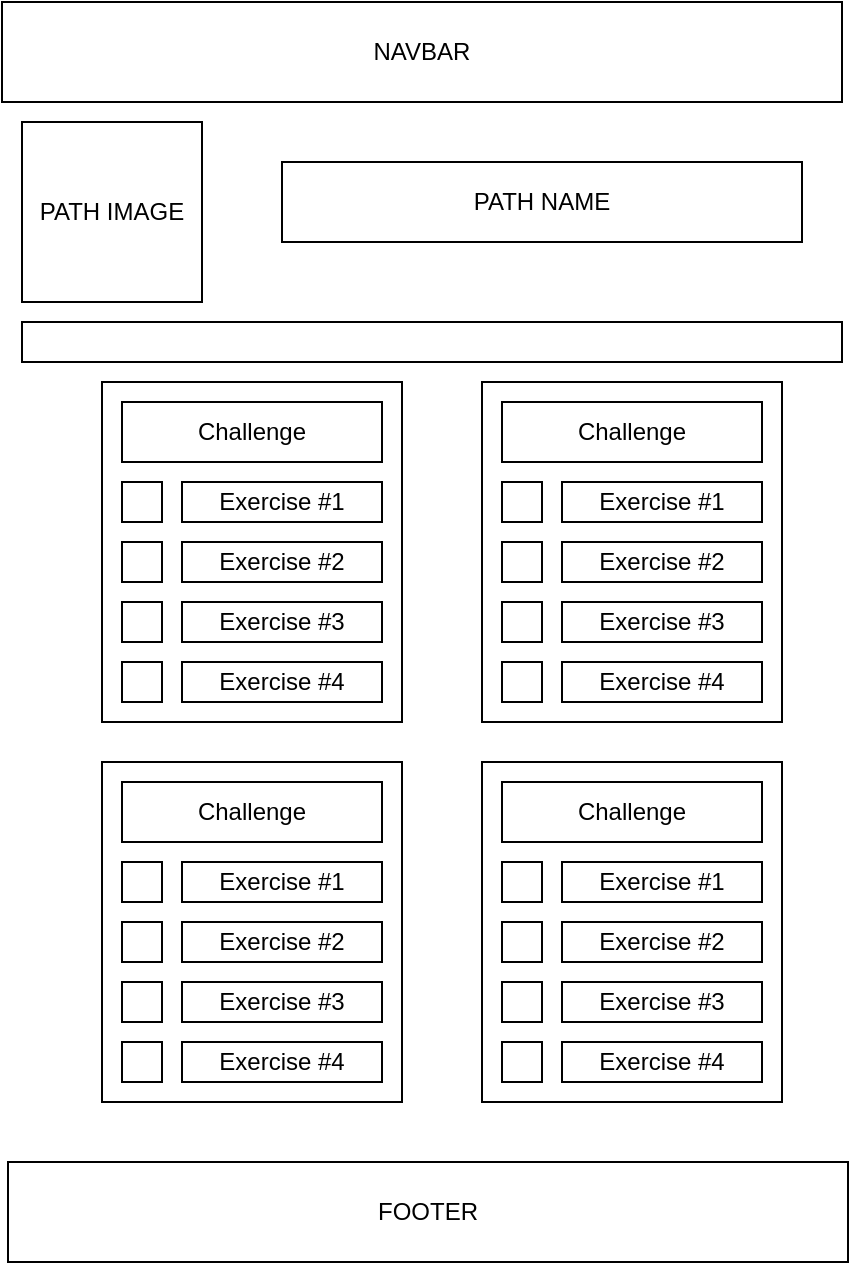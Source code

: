 <mxfile version="20.8.16" type="device"><diagram name="Page-1" id="0S28yJB_biXt7ut85K0T"><mxGraphModel dx="786" dy="482" grid="1" gridSize="10" guides="1" tooltips="1" connect="1" arrows="1" fold="1" page="1" pageScale="1" pageWidth="425" pageHeight="1100" background="none" math="0" shadow="0"><root><mxCell id="0"/><mxCell id="1" parent="0"/><mxCell id="wBW8bo0nHk8CGpTX4x9z-1" value="NAVBAR" style="rounded=0;whiteSpace=wrap;html=1;" vertex="1" parent="1"><mxGeometry width="420" height="50" as="geometry"/></mxCell><mxCell id="wBW8bo0nHk8CGpTX4x9z-2" value="PATH IMAGE" style="rounded=0;whiteSpace=wrap;html=1;" vertex="1" parent="1"><mxGeometry x="10" y="60" width="90" height="90" as="geometry"/></mxCell><mxCell id="wBW8bo0nHk8CGpTX4x9z-3" value="PATH NAME" style="rounded=0;whiteSpace=wrap;html=1;" vertex="1" parent="1"><mxGeometry x="140" y="80" width="260" height="40" as="geometry"/></mxCell><mxCell id="wBW8bo0nHk8CGpTX4x9z-4" value="" style="rounded=0;whiteSpace=wrap;html=1;fillStyle=solid;" vertex="1" parent="1"><mxGeometry x="10" y="160" width="410" height="20" as="geometry"/></mxCell><mxCell id="wBW8bo0nHk8CGpTX4x9z-16" value="" style="group" vertex="1" connectable="0" parent="1"><mxGeometry x="50" y="190" width="150" height="170" as="geometry"/></mxCell><mxCell id="wBW8bo0nHk8CGpTX4x9z-5" value="" style="rounded=0;whiteSpace=wrap;html=1;fillStyle=solid;strokeColor=default;" vertex="1" parent="wBW8bo0nHk8CGpTX4x9z-16"><mxGeometry width="150" height="170" as="geometry"/></mxCell><mxCell id="wBW8bo0nHk8CGpTX4x9z-6" value="Challenge" style="rounded=0;whiteSpace=wrap;html=1;fillStyle=solid;strokeColor=default;" vertex="1" parent="wBW8bo0nHk8CGpTX4x9z-16"><mxGeometry x="10" y="10" width="130" height="30" as="geometry"/></mxCell><mxCell id="wBW8bo0nHk8CGpTX4x9z-7" value="" style="rounded=0;whiteSpace=wrap;html=1;fillStyle=solid;strokeColor=default;" vertex="1" parent="wBW8bo0nHk8CGpTX4x9z-16"><mxGeometry x="10" y="50" width="20" height="20" as="geometry"/></mxCell><mxCell id="wBW8bo0nHk8CGpTX4x9z-8" value="Exercise #1" style="rounded=0;whiteSpace=wrap;html=1;fillStyle=solid;strokeColor=default;" vertex="1" parent="wBW8bo0nHk8CGpTX4x9z-16"><mxGeometry x="40" y="50" width="100" height="20" as="geometry"/></mxCell><mxCell id="wBW8bo0nHk8CGpTX4x9z-9" value="" style="rounded=0;whiteSpace=wrap;html=1;fillStyle=solid;strokeColor=default;" vertex="1" parent="wBW8bo0nHk8CGpTX4x9z-16"><mxGeometry x="10" y="80" width="20" height="20" as="geometry"/></mxCell><mxCell id="wBW8bo0nHk8CGpTX4x9z-10" value="Exercise #2" style="rounded=0;whiteSpace=wrap;html=1;fillStyle=solid;strokeColor=default;" vertex="1" parent="wBW8bo0nHk8CGpTX4x9z-16"><mxGeometry x="40" y="80" width="100" height="20" as="geometry"/></mxCell><mxCell id="wBW8bo0nHk8CGpTX4x9z-12" value="" style="rounded=0;whiteSpace=wrap;html=1;fillStyle=solid;strokeColor=default;" vertex="1" parent="wBW8bo0nHk8CGpTX4x9z-16"><mxGeometry x="10" y="110" width="20" height="20" as="geometry"/></mxCell><mxCell id="wBW8bo0nHk8CGpTX4x9z-13" value="Exercise #3" style="rounded=0;whiteSpace=wrap;html=1;fillStyle=solid;strokeColor=default;" vertex="1" parent="wBW8bo0nHk8CGpTX4x9z-16"><mxGeometry x="40" y="110" width="100" height="20" as="geometry"/></mxCell><mxCell id="wBW8bo0nHk8CGpTX4x9z-14" value="" style="rounded=0;whiteSpace=wrap;html=1;fillStyle=solid;strokeColor=default;" vertex="1" parent="wBW8bo0nHk8CGpTX4x9z-16"><mxGeometry x="10" y="140" width="20" height="20" as="geometry"/></mxCell><mxCell id="wBW8bo0nHk8CGpTX4x9z-15" value="Exercise #4" style="rounded=0;whiteSpace=wrap;html=1;fillStyle=solid;strokeColor=default;" vertex="1" parent="wBW8bo0nHk8CGpTX4x9z-16"><mxGeometry x="40" y="140" width="100" height="20" as="geometry"/></mxCell><mxCell id="wBW8bo0nHk8CGpTX4x9z-17" value="" style="group" vertex="1" connectable="0" parent="1"><mxGeometry x="240" y="190" width="150" height="170" as="geometry"/></mxCell><mxCell id="wBW8bo0nHk8CGpTX4x9z-18" value="" style="rounded=0;whiteSpace=wrap;html=1;fillStyle=solid;strokeColor=default;" vertex="1" parent="wBW8bo0nHk8CGpTX4x9z-17"><mxGeometry width="150" height="170" as="geometry"/></mxCell><mxCell id="wBW8bo0nHk8CGpTX4x9z-19" value="Challenge" style="rounded=0;whiteSpace=wrap;html=1;fillStyle=solid;strokeColor=default;" vertex="1" parent="wBW8bo0nHk8CGpTX4x9z-17"><mxGeometry x="10" y="10" width="130" height="30" as="geometry"/></mxCell><mxCell id="wBW8bo0nHk8CGpTX4x9z-20" value="" style="rounded=0;whiteSpace=wrap;html=1;fillStyle=solid;strokeColor=default;" vertex="1" parent="wBW8bo0nHk8CGpTX4x9z-17"><mxGeometry x="10" y="50" width="20" height="20" as="geometry"/></mxCell><mxCell id="wBW8bo0nHk8CGpTX4x9z-21" value="Exercise #1" style="rounded=0;whiteSpace=wrap;html=1;fillStyle=solid;strokeColor=default;" vertex="1" parent="wBW8bo0nHk8CGpTX4x9z-17"><mxGeometry x="40" y="50" width="100" height="20" as="geometry"/></mxCell><mxCell id="wBW8bo0nHk8CGpTX4x9z-22" value="" style="rounded=0;whiteSpace=wrap;html=1;fillStyle=solid;strokeColor=default;" vertex="1" parent="wBW8bo0nHk8CGpTX4x9z-17"><mxGeometry x="10" y="80" width="20" height="20" as="geometry"/></mxCell><mxCell id="wBW8bo0nHk8CGpTX4x9z-23" value="Exercise #2" style="rounded=0;whiteSpace=wrap;html=1;fillStyle=solid;strokeColor=default;" vertex="1" parent="wBW8bo0nHk8CGpTX4x9z-17"><mxGeometry x="40" y="80" width="100" height="20" as="geometry"/></mxCell><mxCell id="wBW8bo0nHk8CGpTX4x9z-24" value="" style="rounded=0;whiteSpace=wrap;html=1;fillStyle=solid;strokeColor=default;" vertex="1" parent="wBW8bo0nHk8CGpTX4x9z-17"><mxGeometry x="10" y="110" width="20" height="20" as="geometry"/></mxCell><mxCell id="wBW8bo0nHk8CGpTX4x9z-25" value="Exercise #3" style="rounded=0;whiteSpace=wrap;html=1;fillStyle=solid;strokeColor=default;" vertex="1" parent="wBW8bo0nHk8CGpTX4x9z-17"><mxGeometry x="40" y="110" width="100" height="20" as="geometry"/></mxCell><mxCell id="wBW8bo0nHk8CGpTX4x9z-26" value="" style="rounded=0;whiteSpace=wrap;html=1;fillStyle=solid;strokeColor=default;" vertex="1" parent="wBW8bo0nHk8CGpTX4x9z-17"><mxGeometry x="10" y="140" width="20" height="20" as="geometry"/></mxCell><mxCell id="wBW8bo0nHk8CGpTX4x9z-27" value="Exercise #4" style="rounded=0;whiteSpace=wrap;html=1;fillStyle=solid;strokeColor=default;" vertex="1" parent="wBW8bo0nHk8CGpTX4x9z-17"><mxGeometry x="40" y="140" width="100" height="20" as="geometry"/></mxCell><mxCell id="wBW8bo0nHk8CGpTX4x9z-28" value="" style="group" vertex="1" connectable="0" parent="1"><mxGeometry x="50" y="380" width="150" height="170" as="geometry"/></mxCell><mxCell id="wBW8bo0nHk8CGpTX4x9z-29" value="" style="rounded=0;whiteSpace=wrap;html=1;fillStyle=solid;strokeColor=default;" vertex="1" parent="wBW8bo0nHk8CGpTX4x9z-28"><mxGeometry width="150" height="170" as="geometry"/></mxCell><mxCell id="wBW8bo0nHk8CGpTX4x9z-30" value="Challenge" style="rounded=0;whiteSpace=wrap;html=1;fillStyle=solid;strokeColor=default;" vertex="1" parent="wBW8bo0nHk8CGpTX4x9z-28"><mxGeometry x="10" y="10" width="130" height="30" as="geometry"/></mxCell><mxCell id="wBW8bo0nHk8CGpTX4x9z-31" value="" style="rounded=0;whiteSpace=wrap;html=1;fillStyle=solid;strokeColor=default;" vertex="1" parent="wBW8bo0nHk8CGpTX4x9z-28"><mxGeometry x="10" y="50" width="20" height="20" as="geometry"/></mxCell><mxCell id="wBW8bo0nHk8CGpTX4x9z-32" value="Exercise #1" style="rounded=0;whiteSpace=wrap;html=1;fillStyle=solid;strokeColor=default;" vertex="1" parent="wBW8bo0nHk8CGpTX4x9z-28"><mxGeometry x="40" y="50" width="100" height="20" as="geometry"/></mxCell><mxCell id="wBW8bo0nHk8CGpTX4x9z-33" value="" style="rounded=0;whiteSpace=wrap;html=1;fillStyle=solid;strokeColor=default;" vertex="1" parent="wBW8bo0nHk8CGpTX4x9z-28"><mxGeometry x="10" y="80" width="20" height="20" as="geometry"/></mxCell><mxCell id="wBW8bo0nHk8CGpTX4x9z-34" value="Exercise #2" style="rounded=0;whiteSpace=wrap;html=1;fillStyle=solid;strokeColor=default;" vertex="1" parent="wBW8bo0nHk8CGpTX4x9z-28"><mxGeometry x="40" y="80" width="100" height="20" as="geometry"/></mxCell><mxCell id="wBW8bo0nHk8CGpTX4x9z-35" value="" style="rounded=0;whiteSpace=wrap;html=1;fillStyle=solid;strokeColor=default;" vertex="1" parent="wBW8bo0nHk8CGpTX4x9z-28"><mxGeometry x="10" y="110" width="20" height="20" as="geometry"/></mxCell><mxCell id="wBW8bo0nHk8CGpTX4x9z-36" value="Exercise #3" style="rounded=0;whiteSpace=wrap;html=1;fillStyle=solid;strokeColor=default;" vertex="1" parent="wBW8bo0nHk8CGpTX4x9z-28"><mxGeometry x="40" y="110" width="100" height="20" as="geometry"/></mxCell><mxCell id="wBW8bo0nHk8CGpTX4x9z-37" value="" style="rounded=0;whiteSpace=wrap;html=1;fillStyle=solid;strokeColor=default;" vertex="1" parent="wBW8bo0nHk8CGpTX4x9z-28"><mxGeometry x="10" y="140" width="20" height="20" as="geometry"/></mxCell><mxCell id="wBW8bo0nHk8CGpTX4x9z-38" value="Exercise #4" style="rounded=0;whiteSpace=wrap;html=1;fillStyle=solid;strokeColor=default;" vertex="1" parent="wBW8bo0nHk8CGpTX4x9z-28"><mxGeometry x="40" y="140" width="100" height="20" as="geometry"/></mxCell><mxCell id="wBW8bo0nHk8CGpTX4x9z-39" value="" style="group" vertex="1" connectable="0" parent="1"><mxGeometry x="240" y="380" width="150" height="170" as="geometry"/></mxCell><mxCell id="wBW8bo0nHk8CGpTX4x9z-40" value="" style="rounded=0;whiteSpace=wrap;html=1;fillStyle=solid;strokeColor=default;" vertex="1" parent="wBW8bo0nHk8CGpTX4x9z-39"><mxGeometry width="150" height="170" as="geometry"/></mxCell><mxCell id="wBW8bo0nHk8CGpTX4x9z-41" value="Challenge" style="rounded=0;whiteSpace=wrap;html=1;fillStyle=solid;strokeColor=default;" vertex="1" parent="wBW8bo0nHk8CGpTX4x9z-39"><mxGeometry x="10" y="10" width="130" height="30" as="geometry"/></mxCell><mxCell id="wBW8bo0nHk8CGpTX4x9z-42" value="" style="rounded=0;whiteSpace=wrap;html=1;fillStyle=solid;strokeColor=default;" vertex="1" parent="wBW8bo0nHk8CGpTX4x9z-39"><mxGeometry x="10" y="50" width="20" height="20" as="geometry"/></mxCell><mxCell id="wBW8bo0nHk8CGpTX4x9z-43" value="Exercise #1" style="rounded=0;whiteSpace=wrap;html=1;fillStyle=solid;strokeColor=default;" vertex="1" parent="wBW8bo0nHk8CGpTX4x9z-39"><mxGeometry x="40" y="50" width="100" height="20" as="geometry"/></mxCell><mxCell id="wBW8bo0nHk8CGpTX4x9z-44" value="" style="rounded=0;whiteSpace=wrap;html=1;fillStyle=solid;strokeColor=default;" vertex="1" parent="wBW8bo0nHk8CGpTX4x9z-39"><mxGeometry x="10" y="80" width="20" height="20" as="geometry"/></mxCell><mxCell id="wBW8bo0nHk8CGpTX4x9z-45" value="Exercise #2" style="rounded=0;whiteSpace=wrap;html=1;fillStyle=solid;strokeColor=default;" vertex="1" parent="wBW8bo0nHk8CGpTX4x9z-39"><mxGeometry x="40" y="80" width="100" height="20" as="geometry"/></mxCell><mxCell id="wBW8bo0nHk8CGpTX4x9z-46" value="" style="rounded=0;whiteSpace=wrap;html=1;fillStyle=solid;strokeColor=default;" vertex="1" parent="wBW8bo0nHk8CGpTX4x9z-39"><mxGeometry x="10" y="110" width="20" height="20" as="geometry"/></mxCell><mxCell id="wBW8bo0nHk8CGpTX4x9z-47" value="Exercise #3" style="rounded=0;whiteSpace=wrap;html=1;fillStyle=solid;strokeColor=default;" vertex="1" parent="wBW8bo0nHk8CGpTX4x9z-39"><mxGeometry x="40" y="110" width="100" height="20" as="geometry"/></mxCell><mxCell id="wBW8bo0nHk8CGpTX4x9z-48" value="" style="rounded=0;whiteSpace=wrap;html=1;fillStyle=solid;strokeColor=default;" vertex="1" parent="wBW8bo0nHk8CGpTX4x9z-39"><mxGeometry x="10" y="140" width="20" height="20" as="geometry"/></mxCell><mxCell id="wBW8bo0nHk8CGpTX4x9z-49" value="Exercise #4" style="rounded=0;whiteSpace=wrap;html=1;fillStyle=solid;strokeColor=default;" vertex="1" parent="wBW8bo0nHk8CGpTX4x9z-39"><mxGeometry x="40" y="140" width="100" height="20" as="geometry"/></mxCell><mxCell id="wBW8bo0nHk8CGpTX4x9z-51" value="FOOTER" style="rounded=0;whiteSpace=wrap;html=1;" vertex="1" parent="1"><mxGeometry x="3" y="580" width="420" height="50" as="geometry"/></mxCell></root></mxGraphModel></diagram></mxfile>